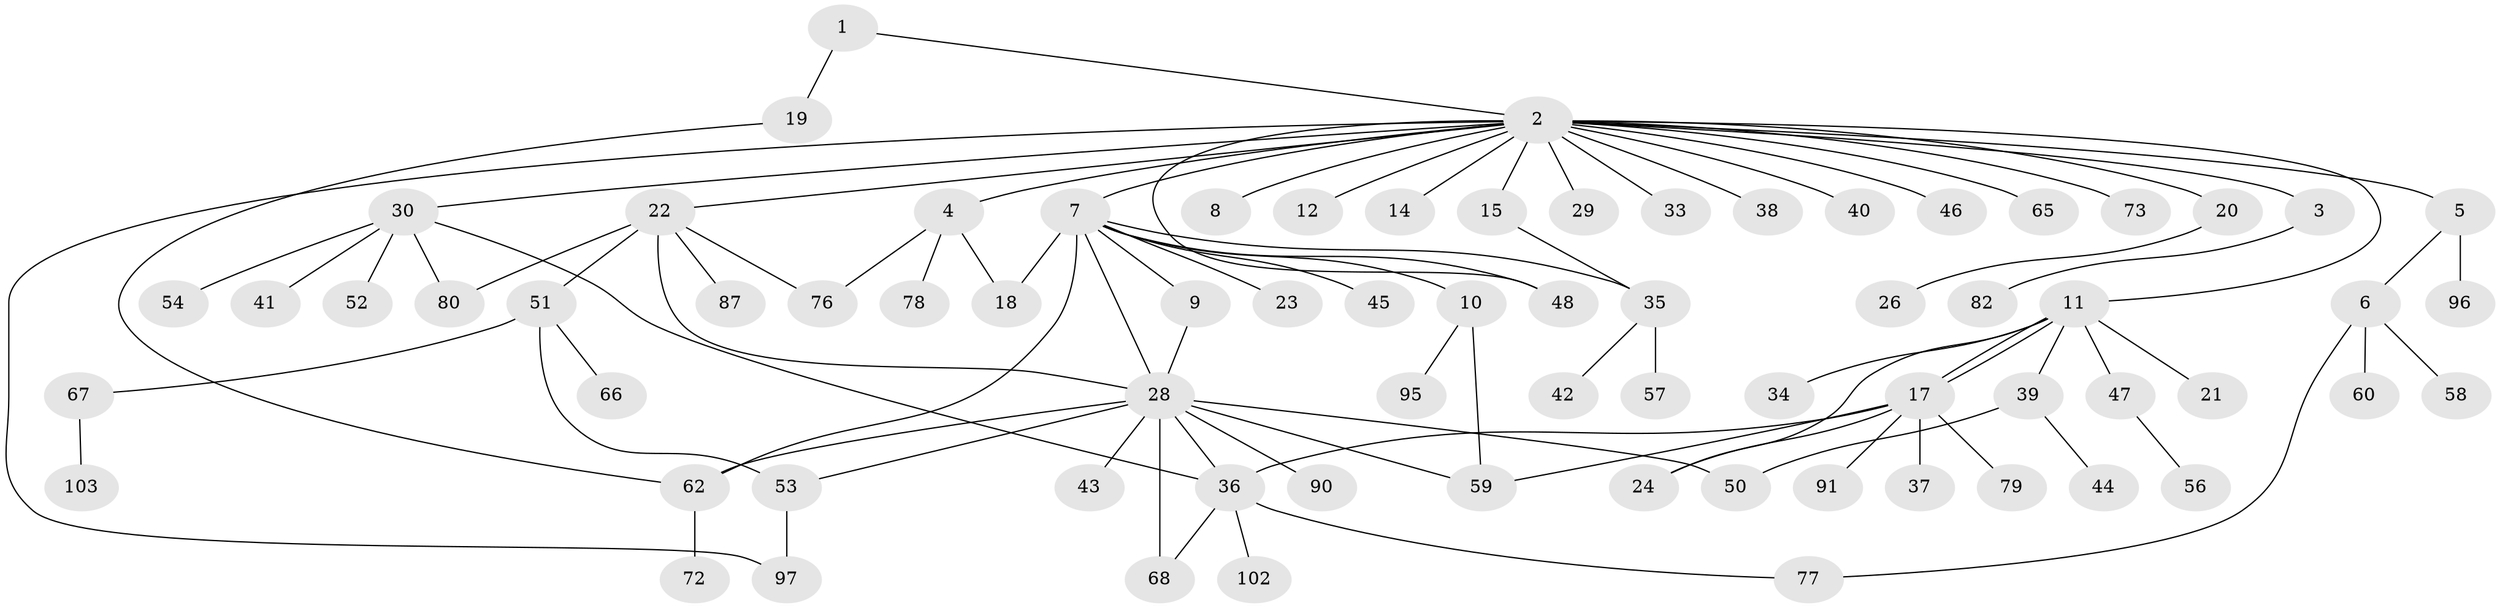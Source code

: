 // original degree distribution, {2: 0.25961538461538464, 23: 0.009615384615384616, 3: 0.11538461538461539, 4: 0.04807692307692308, 5: 0.038461538461538464, 10: 0.019230769230769232, 1: 0.47115384615384615, 8: 0.019230769230769232, 6: 0.019230769230769232}
// Generated by graph-tools (version 1.1) at 2025/11/02/27/25 16:11:11]
// undirected, 73 vertices, 92 edges
graph export_dot {
graph [start="1"]
  node [color=gray90,style=filled];
  1;
  2 [super="+16"];
  3 [super="+27"];
  4;
  5;
  6 [super="+61"];
  7 [super="+25"];
  8;
  9 [super="+81"];
  10 [super="+93"];
  11 [super="+13"];
  12;
  14;
  15;
  17 [super="+98"];
  18 [super="+55"];
  19 [super="+99"];
  20 [super="+31"];
  21;
  22 [super="+86"];
  23;
  24 [super="+63"];
  26;
  28 [super="+71"];
  29;
  30 [super="+32"];
  33;
  34;
  35 [super="+49"];
  36 [super="+64"];
  37;
  38 [super="+89"];
  39 [super="+101"];
  40;
  41;
  42;
  43 [super="+75"];
  44;
  45 [super="+69"];
  46;
  47;
  48;
  50;
  51 [super="+83"];
  52;
  53 [super="+70"];
  54;
  56;
  57;
  58;
  59 [super="+94"];
  60;
  62 [super="+104"];
  65;
  66;
  67 [super="+74"];
  68;
  72;
  73;
  76 [super="+88"];
  77 [super="+85"];
  78;
  79 [super="+84"];
  80 [super="+92"];
  82;
  87;
  90;
  91;
  95;
  96;
  97 [super="+100"];
  102;
  103;
  1 -- 2;
  1 -- 19;
  2 -- 3;
  2 -- 4;
  2 -- 5;
  2 -- 7;
  2 -- 8;
  2 -- 11;
  2 -- 12;
  2 -- 14;
  2 -- 15;
  2 -- 20;
  2 -- 22;
  2 -- 29;
  2 -- 30;
  2 -- 33;
  2 -- 38;
  2 -- 40;
  2 -- 46;
  2 -- 48;
  2 -- 65;
  2 -- 73;
  2 -- 97;
  3 -- 82;
  4 -- 18;
  4 -- 76;
  4 -- 78;
  5 -- 6;
  5 -- 96;
  6 -- 58;
  6 -- 60;
  6 -- 77;
  7 -- 9;
  7 -- 10;
  7 -- 18;
  7 -- 23;
  7 -- 45;
  7 -- 62;
  7 -- 28;
  7 -- 35;
  7 -- 48;
  9 -- 28;
  10 -- 59;
  10 -- 95;
  11 -- 17;
  11 -- 17;
  11 -- 24;
  11 -- 34;
  11 -- 39;
  11 -- 47;
  11 -- 21;
  15 -- 35;
  17 -- 36;
  17 -- 37;
  17 -- 79;
  17 -- 91;
  17 -- 59;
  17 -- 24;
  19 -- 62;
  20 -- 26;
  22 -- 28;
  22 -- 51;
  22 -- 80 [weight=2];
  22 -- 76;
  22 -- 87;
  28 -- 36;
  28 -- 43;
  28 -- 50;
  28 -- 68;
  28 -- 90;
  28 -- 53;
  28 -- 62;
  28 -- 59;
  30 -- 36;
  30 -- 41;
  30 -- 52;
  30 -- 80;
  30 -- 54;
  35 -- 42;
  35 -- 57;
  36 -- 68;
  36 -- 77;
  36 -- 102;
  39 -- 44;
  39 -- 50;
  47 -- 56;
  51 -- 53;
  51 -- 66;
  51 -- 67;
  53 -- 97;
  62 -- 72;
  67 -- 103;
}
